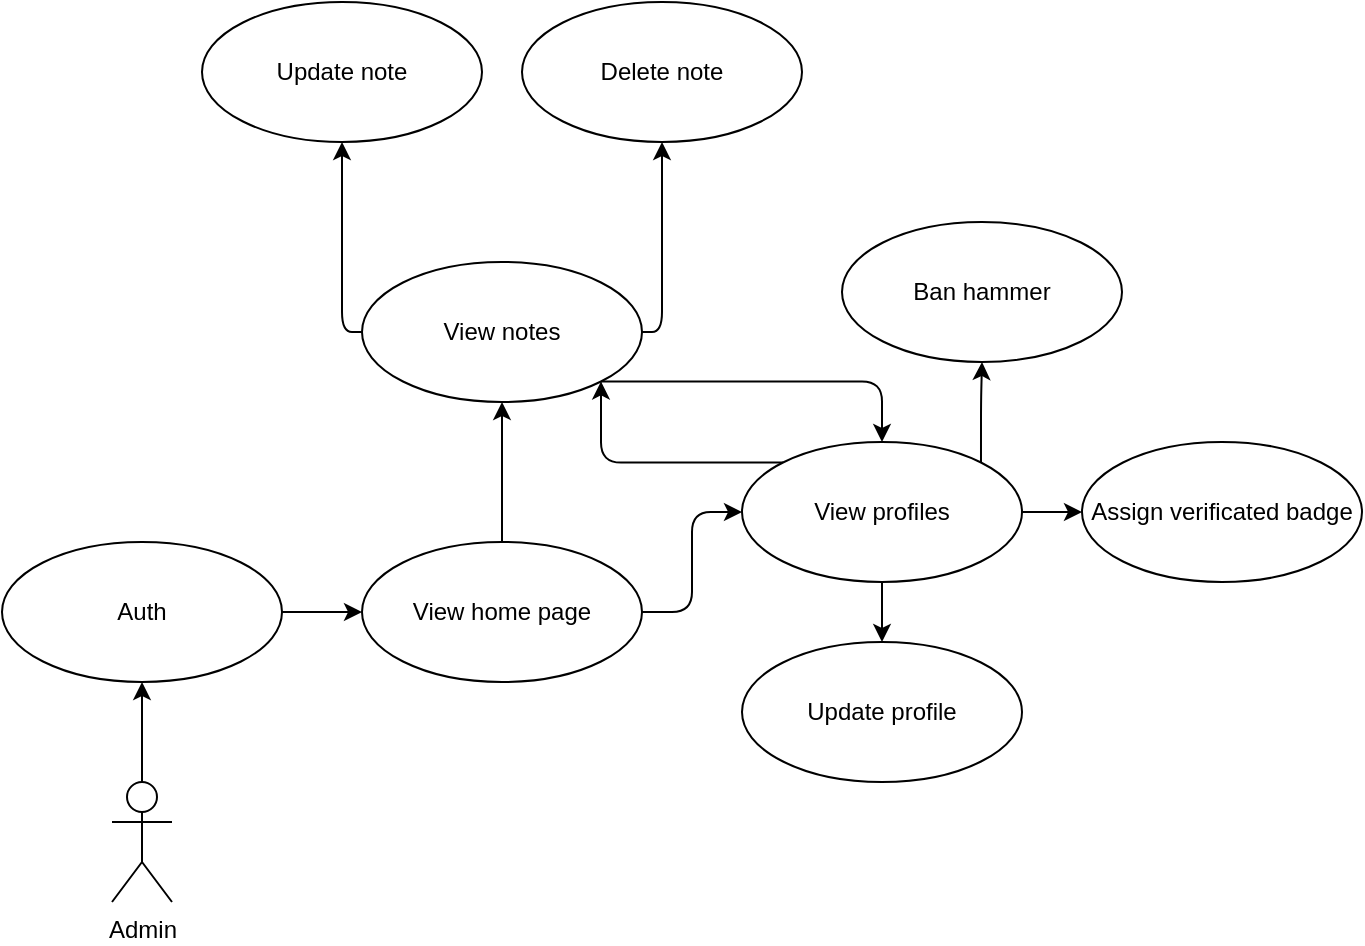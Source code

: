 <mxfile>
    <diagram id="RBGkMVI-WaCOcBNGU3ij" name="Page-1">
        <mxGraphModel dx="1340" dy="564" grid="1" gridSize="10" guides="1" tooltips="1" connect="1" arrows="1" fold="1" page="1" pageScale="1" pageWidth="850" pageHeight="1100" math="0" shadow="0">
            <root>
                <mxCell id="0"/>
                <mxCell id="1" parent="0"/>
                <mxCell id="6" value="" style="edgeStyle=none;html=1;" edge="1" parent="1" source="2" target="5">
                    <mxGeometry relative="1" as="geometry"/>
                </mxCell>
                <mxCell id="2" value="Auth" style="ellipse;whiteSpace=wrap;html=1;" vertex="1" parent="1">
                    <mxGeometry x="90" y="360" width="140" height="70" as="geometry"/>
                </mxCell>
                <mxCell id="4" style="edgeStyle=none;html=1;exitX=0.5;exitY=0;exitDx=0;exitDy=0;exitPerimeter=0;entryX=0.5;entryY=1;entryDx=0;entryDy=0;" edge="1" parent="1" source="3" target="2">
                    <mxGeometry relative="1" as="geometry"/>
                </mxCell>
                <mxCell id="3" value="Admin" style="shape=umlActor;verticalLabelPosition=bottom;verticalAlign=top;html=1;" vertex="1" parent="1">
                    <mxGeometry x="145" y="480" width="30" height="60" as="geometry"/>
                </mxCell>
                <mxCell id="8" value="" style="edgeStyle=none;html=1;" edge="1" parent="1" source="5" target="7">
                    <mxGeometry relative="1" as="geometry"/>
                </mxCell>
                <mxCell id="19" value="" style="edgeStyle=orthogonalEdgeStyle;html=1;" edge="1" parent="1" source="5" target="18">
                    <mxGeometry relative="1" as="geometry"/>
                </mxCell>
                <mxCell id="5" value="View home page" style="ellipse;whiteSpace=wrap;html=1;" vertex="1" parent="1">
                    <mxGeometry x="270" y="360" width="140" height="70" as="geometry"/>
                </mxCell>
                <mxCell id="15" style="edgeStyle=orthogonalEdgeStyle;html=1;exitX=1;exitY=0.5;exitDx=0;exitDy=0;entryX=0.5;entryY=1;entryDx=0;entryDy=0;" edge="1" parent="1" source="7" target="9">
                    <mxGeometry relative="1" as="geometry"/>
                </mxCell>
                <mxCell id="16" style="edgeStyle=orthogonalEdgeStyle;html=1;exitX=0;exitY=0.5;exitDx=0;exitDy=0;entryX=0.5;entryY=1;entryDx=0;entryDy=0;" edge="1" parent="1" source="7" target="11">
                    <mxGeometry relative="1" as="geometry"/>
                </mxCell>
                <mxCell id="20" style="edgeStyle=orthogonalEdgeStyle;html=1;exitX=1;exitY=1;exitDx=0;exitDy=0;entryX=0.5;entryY=0;entryDx=0;entryDy=0;" edge="1" parent="1" source="7" target="18">
                    <mxGeometry relative="1" as="geometry"/>
                </mxCell>
                <mxCell id="7" value="View notes" style="ellipse;whiteSpace=wrap;html=1;" vertex="1" parent="1">
                    <mxGeometry x="270" y="220" width="140" height="70" as="geometry"/>
                </mxCell>
                <mxCell id="9" value="Delete note" style="ellipse;whiteSpace=wrap;html=1;" vertex="1" parent="1">
                    <mxGeometry x="350" y="90" width="140" height="70" as="geometry"/>
                </mxCell>
                <mxCell id="11" value="Update note" style="ellipse;whiteSpace=wrap;html=1;" vertex="1" parent="1">
                    <mxGeometry x="190" y="90" width="140" height="70" as="geometry"/>
                </mxCell>
                <mxCell id="21" style="edgeStyle=orthogonalEdgeStyle;html=1;exitX=0;exitY=0;exitDx=0;exitDy=0;entryX=1;entryY=1;entryDx=0;entryDy=0;" edge="1" parent="1" source="18" target="7">
                    <mxGeometry relative="1" as="geometry"/>
                </mxCell>
                <mxCell id="23" value="" style="edgeStyle=orthogonalEdgeStyle;html=1;" edge="1" parent="1" source="18" target="22">
                    <mxGeometry relative="1" as="geometry"/>
                </mxCell>
                <mxCell id="25" value="" style="edgeStyle=orthogonalEdgeStyle;html=1;" edge="1" parent="1" source="18" target="24">
                    <mxGeometry relative="1" as="geometry"/>
                </mxCell>
                <mxCell id="31" style="edgeStyle=orthogonalEdgeStyle;html=1;exitX=1;exitY=0;exitDx=0;exitDy=0;entryX=0.5;entryY=1;entryDx=0;entryDy=0;" edge="1" parent="1" source="18" target="30">
                    <mxGeometry relative="1" as="geometry"/>
                </mxCell>
                <mxCell id="18" value="View profiles" style="ellipse;whiteSpace=wrap;html=1;" vertex="1" parent="1">
                    <mxGeometry x="460" y="310" width="140" height="70" as="geometry"/>
                </mxCell>
                <mxCell id="22" value="Update profile" style="ellipse;whiteSpace=wrap;html=1;" vertex="1" parent="1">
                    <mxGeometry x="460" y="410" width="140" height="70" as="geometry"/>
                </mxCell>
                <mxCell id="24" value="Assign verificated badge" style="ellipse;whiteSpace=wrap;html=1;" vertex="1" parent="1">
                    <mxGeometry x="630" y="310" width="140" height="70" as="geometry"/>
                </mxCell>
                <mxCell id="30" value="Ban hammer" style="ellipse;whiteSpace=wrap;html=1;" vertex="1" parent="1">
                    <mxGeometry x="510" y="200" width="140" height="70" as="geometry"/>
                </mxCell>
            </root>
        </mxGraphModel>
    </diagram>
</mxfile>